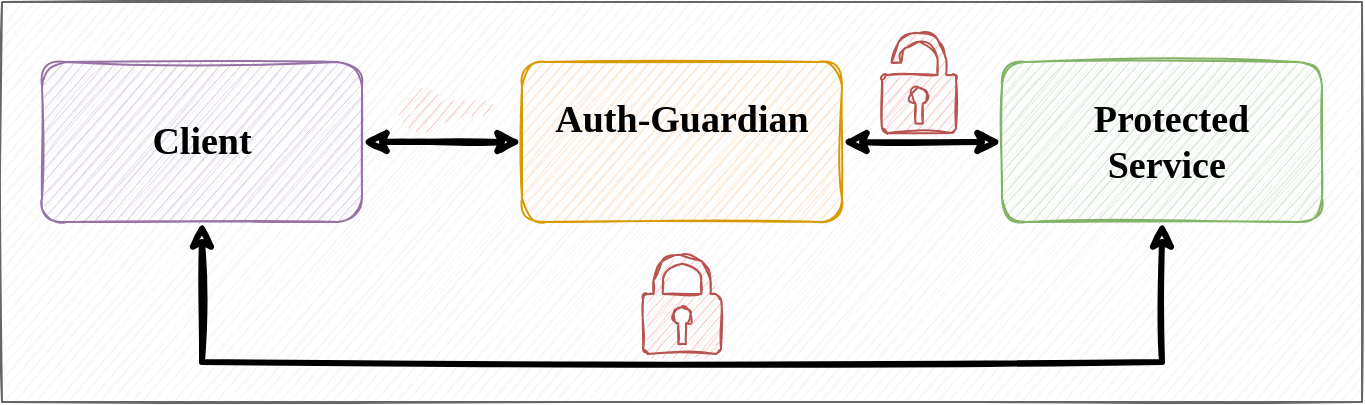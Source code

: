 <mxfile version="14.1.8" type="device"><diagram id="Qhc2xw7-efF7-rf7M2tA" name="Page-1"><mxGraphModel dx="1185" dy="685" grid="1" gridSize="10" guides="1" tooltips="1" connect="1" arrows="1" fold="1" page="1" pageScale="1" pageWidth="827" pageHeight="1169" math="0" shadow="0"><root><mxCell id="0"/><mxCell id="1" parent="0"/><mxCell id="KCtJvbq5AeUmfPJGytiR-1" value="" style="rounded=0;whiteSpace=wrap;html=1;sketch=1;fillColor=#f5f5f5;strokeColor=#666666;fontColor=#333333;" vertex="1" parent="1"><mxGeometry width="680" height="200" as="geometry"/></mxCell><mxCell id="KCtJvbq5AeUmfPJGytiR-2" style="edgeStyle=orthogonalEdgeStyle;rounded=0;orthogonalLoop=1;jettySize=auto;html=1;exitX=1;exitY=0.5;exitDx=0;exitDy=0;entryX=0;entryY=0.5;entryDx=0;entryDy=0;sketch=1;strokeWidth=3;startArrow=classic;startFill=1;" edge="1" parent="1" source="KCtJvbq5AeUmfPJGytiR-3" target="KCtJvbq5AeUmfPJGytiR-5"><mxGeometry relative="1" as="geometry"/></mxCell><mxCell id="KCtJvbq5AeUmfPJGytiR-3" value="&lt;b&gt;&lt;font style=&quot;font-size: 19px&quot; face=&quot;Comic Sans MS&quot;&gt;Client&lt;/font&gt;&lt;/b&gt;" style="rounded=1;whiteSpace=wrap;html=1;sketch=1;fillColor=#e1d5e7;strokeColor=#9673a6;" vertex="1" parent="1"><mxGeometry x="20" y="30" width="160" height="80" as="geometry"/></mxCell><mxCell id="KCtJvbq5AeUmfPJGytiR-4" style="edgeStyle=orthogonalEdgeStyle;rounded=0;sketch=1;orthogonalLoop=1;jettySize=auto;html=1;exitX=1;exitY=0.5;exitDx=0;exitDy=0;entryX=0;entryY=0.5;entryDx=0;entryDy=0;strokeWidth=3;startArrow=classic;startFill=1;" edge="1" parent="1" source="KCtJvbq5AeUmfPJGytiR-5" target="KCtJvbq5AeUmfPJGytiR-6"><mxGeometry relative="1" as="geometry"/></mxCell><mxCell id="KCtJvbq5AeUmfPJGytiR-5" value="&lt;font face=&quot;Comic Sans MS&quot;&gt;&lt;b&gt;&lt;font style=&quot;font-size: 19px&quot;&gt;Auth-&lt;/font&gt;&lt;/b&gt;&lt;span style=&quot;font-size: 19px&quot;&gt;&lt;b&gt;Guardian&lt;br&gt;&lt;br&gt;&lt;/b&gt;&lt;/span&gt;&lt;/font&gt;" style="rounded=1;whiteSpace=wrap;html=1;sketch=1;fillColor=#ffe6cc;strokeColor=#d79b00;" vertex="1" parent="1"><mxGeometry x="260" y="30" width="160" height="80" as="geometry"/></mxCell><mxCell id="KCtJvbq5AeUmfPJGytiR-6" value="&lt;span style=&quot;font-size: 19px&quot;&gt;&lt;b&gt;&lt;font face=&quot;Comic Sans MS&quot;&gt;&amp;nbsp; &amp;nbsp; &amp;nbsp;Protected&amp;nbsp; &amp;nbsp; &amp;nbsp;Service&lt;/font&gt;&lt;/b&gt;&lt;/span&gt;" style="rounded=1;whiteSpace=wrap;html=1;sketch=1;fillColor=#d5e8d4;strokeColor=#82b366;" vertex="1" parent="1"><mxGeometry x="500" y="30" width="160" height="80" as="geometry"/></mxCell><mxCell id="KCtJvbq5AeUmfPJGytiR-7" value="" style="aspect=fixed;pointerEvents=1;shadow=0;dashed=0;html=1;strokeColor=#b85450;labelPosition=center;verticalLabelPosition=bottom;verticalAlign=top;align=center;fillColor=#f8cecc;shape=mxgraph.mscae.enterprise.lock_unlocked;sketch=1;" vertex="1" parent="1"><mxGeometry x="440" y="15.5" width="37" height="50" as="geometry"/></mxCell><mxCell id="KCtJvbq5AeUmfPJGytiR-8" value="" style="points=[[0,0.5,0],[0.24,0,0],[0.5,0.28,0],[0.995,0.475,0],[0.5,0.72,0],[0.24,1,0]];verticalLabelPosition=bottom;html=1;verticalAlign=top;aspect=fixed;align=center;pointerEvents=1;shape=mxgraph.cisco19.key;fillColor=#f8cecc;strokeColor=#b85450;sketch=1;" vertex="1" parent="1"><mxGeometry x="198" y="43" width="50" height="22.5" as="geometry"/></mxCell><mxCell id="KCtJvbq5AeUmfPJGytiR-10" style="edgeStyle=orthogonalEdgeStyle;rounded=0;orthogonalLoop=1;jettySize=auto;html=1;exitX=0.5;exitY=1;exitDx=0;exitDy=0;entryX=0.5;entryY=1;entryDx=0;entryDy=0;sketch=1;strokeWidth=3;startArrow=classic;startFill=1;" edge="1" parent="1" source="KCtJvbq5AeUmfPJGytiR-3" target="KCtJvbq5AeUmfPJGytiR-6"><mxGeometry relative="1" as="geometry"><mxPoint x="190" y="80" as="sourcePoint"/><mxPoint x="270" y="80" as="targetPoint"/><Array as="points"><mxPoint x="100" y="180"/><mxPoint x="580" y="180"/></Array></mxGeometry></mxCell><mxCell id="KCtJvbq5AeUmfPJGytiR-16" value="" style="aspect=fixed;pointerEvents=1;shadow=0;dashed=0;html=1;strokeColor=#b85450;labelPosition=center;verticalLabelPosition=bottom;verticalAlign=top;align=center;fillColor=#f8cecc;shape=mxgraph.mscae.enterprise.lock;sketch=1;" vertex="1" parent="1"><mxGeometry x="320.5" y="126" width="39" height="50" as="geometry"/></mxCell></root></mxGraphModel></diagram></mxfile>